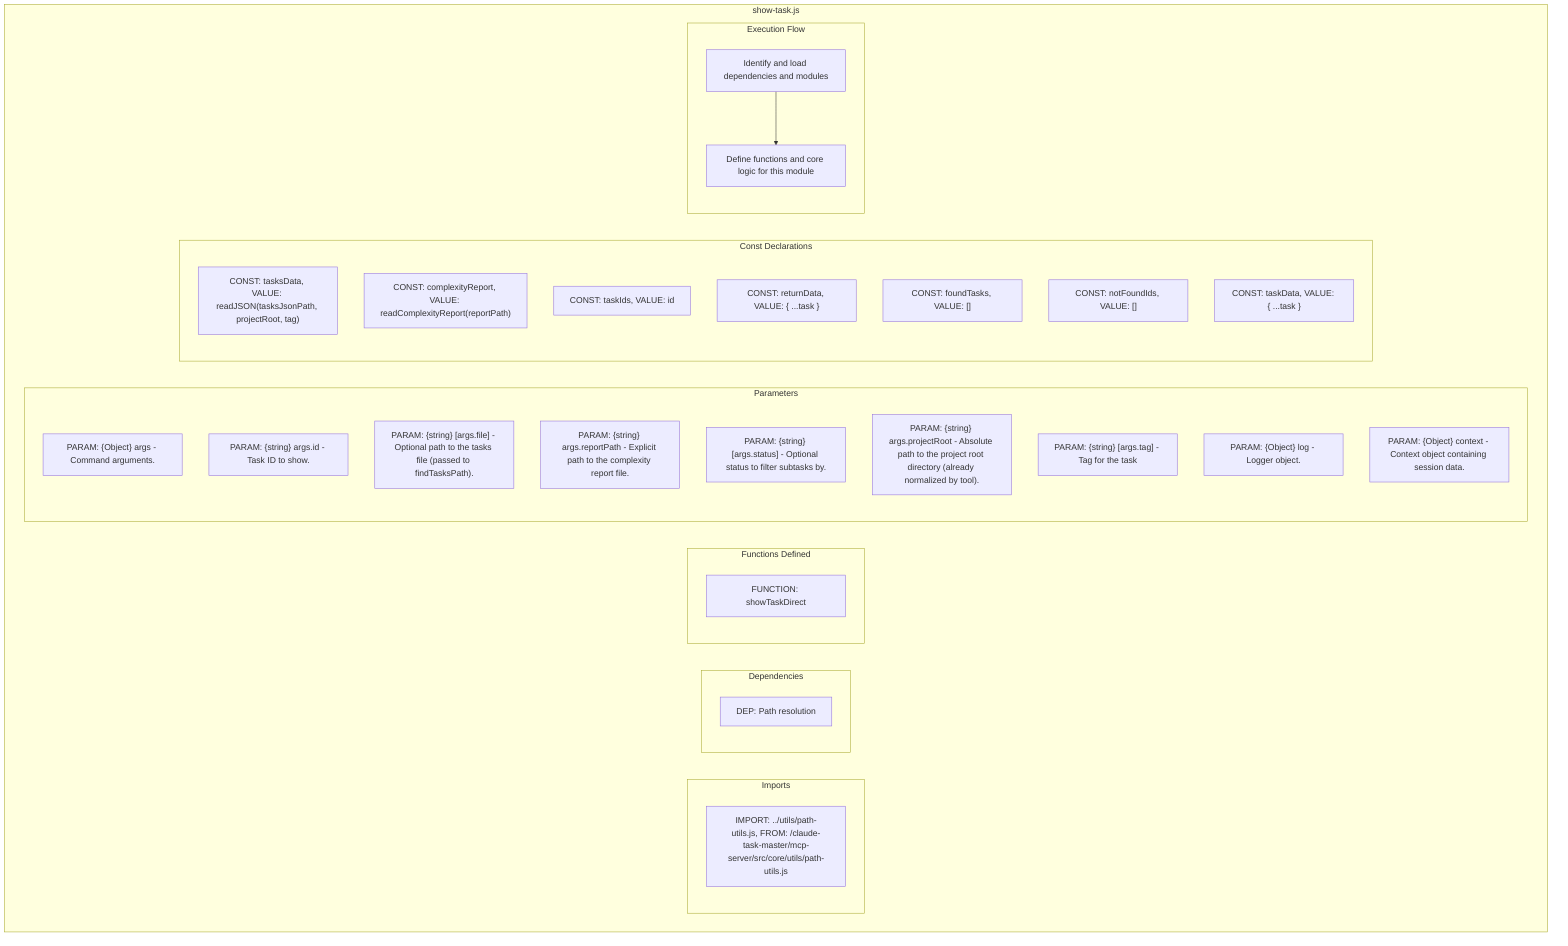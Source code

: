 flowchart TB
    subgraph Imports["Imports"]
        I1["IMPORT: ../utils/path-utils.js, FROM: /claude-task-master/mcp-server/src/core/utils/path-utils.js"]
    end
    subgraph Dependencies["Dependencies"]
        D1["DEP: Path resolution"]
    end
    subgraph FunctionsDefined["Functions Defined"]
        FU1["FUNCTION: showTaskDirect"]
    end
    subgraph Parameters["Parameters"]
        P1["PARAM: {Object} args - Command arguments."]
        P2["PARAM: {string} args.id - Task ID to show."]
        P3["PARAM: {string} [args.file] - Optional path to the tasks file (passed to findTasksPath)."]
        P4["PARAM: {string} args.reportPath - Explicit path to the complexity report file."]
        P5["PARAM: {string} [args.status] - Optional status to filter subtasks by."]
        P6["PARAM: {string} args.projectRoot - Absolute path to the project root directory (already normalized by tool)."]
        P7["PARAM: {string} [args.tag] - Tag for the task"]
        P8["PARAM: {Object} log - Logger object."]
        P9["PARAM: {Object} context - Context object containing session data."]
    end
    subgraph Constants["Const Declarations"]
        C1["CONST: tasksData, VALUE: readJSON(tasksJsonPath, projectRoot, tag)"]
        C2["CONST: complexityReport, VALUE: readComplexityReport(reportPath)"]
        C3["CONST: taskIds, VALUE: id"]
        C4["CONST: returnData, VALUE: { ...task }"]
        C5["CONST: foundTasks, VALUE: []"]
        C6["CONST: notFoundIds, VALUE: []"]
        C7["CONST: taskData, VALUE: { ...task }"]
    end
    subgraph ExecutionFlow["Execution Flow"]
        FL1["Identify and load dependencies and modules"]
        FL2["Define functions and core logic for this module"]
    end
    subgraph FileName["show-task.js"]
        Imports
        Dependencies
        FunctionsDefined
        Parameters
        Constants
        ExecutionFlow
    end
    FL1 --> FL2